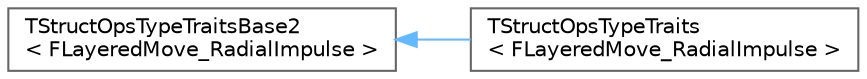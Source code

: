 digraph "Graphical Class Hierarchy"
{
 // INTERACTIVE_SVG=YES
 // LATEX_PDF_SIZE
  bgcolor="transparent";
  edge [fontname=Helvetica,fontsize=10,labelfontname=Helvetica,labelfontsize=10];
  node [fontname=Helvetica,fontsize=10,shape=box,height=0.2,width=0.4];
  rankdir="LR";
  Node0 [id="Node000000",label="TStructOpsTypeTraitsBase2\l\< FLayeredMove_RadialImpulse \>",height=0.2,width=0.4,color="grey40", fillcolor="white", style="filled",URL="$d9/df0/structTStructOpsTypeTraitsBase2.html",tooltip=" "];
  Node0 -> Node1 [id="edge8573_Node000000_Node000001",dir="back",color="steelblue1",style="solid",tooltip=" "];
  Node1 [id="Node000001",label="TStructOpsTypeTraits\l\< FLayeredMove_RadialImpulse \>",height=0.2,width=0.4,color="grey40", fillcolor="white", style="filled",URL="$d9/da3/structTStructOpsTypeTraits_3_01FLayeredMove__RadialImpulse_01_4.html",tooltip="RadialImpulse applies a velocity pulling or pushing away from a given world location to the target ac..."];
}
